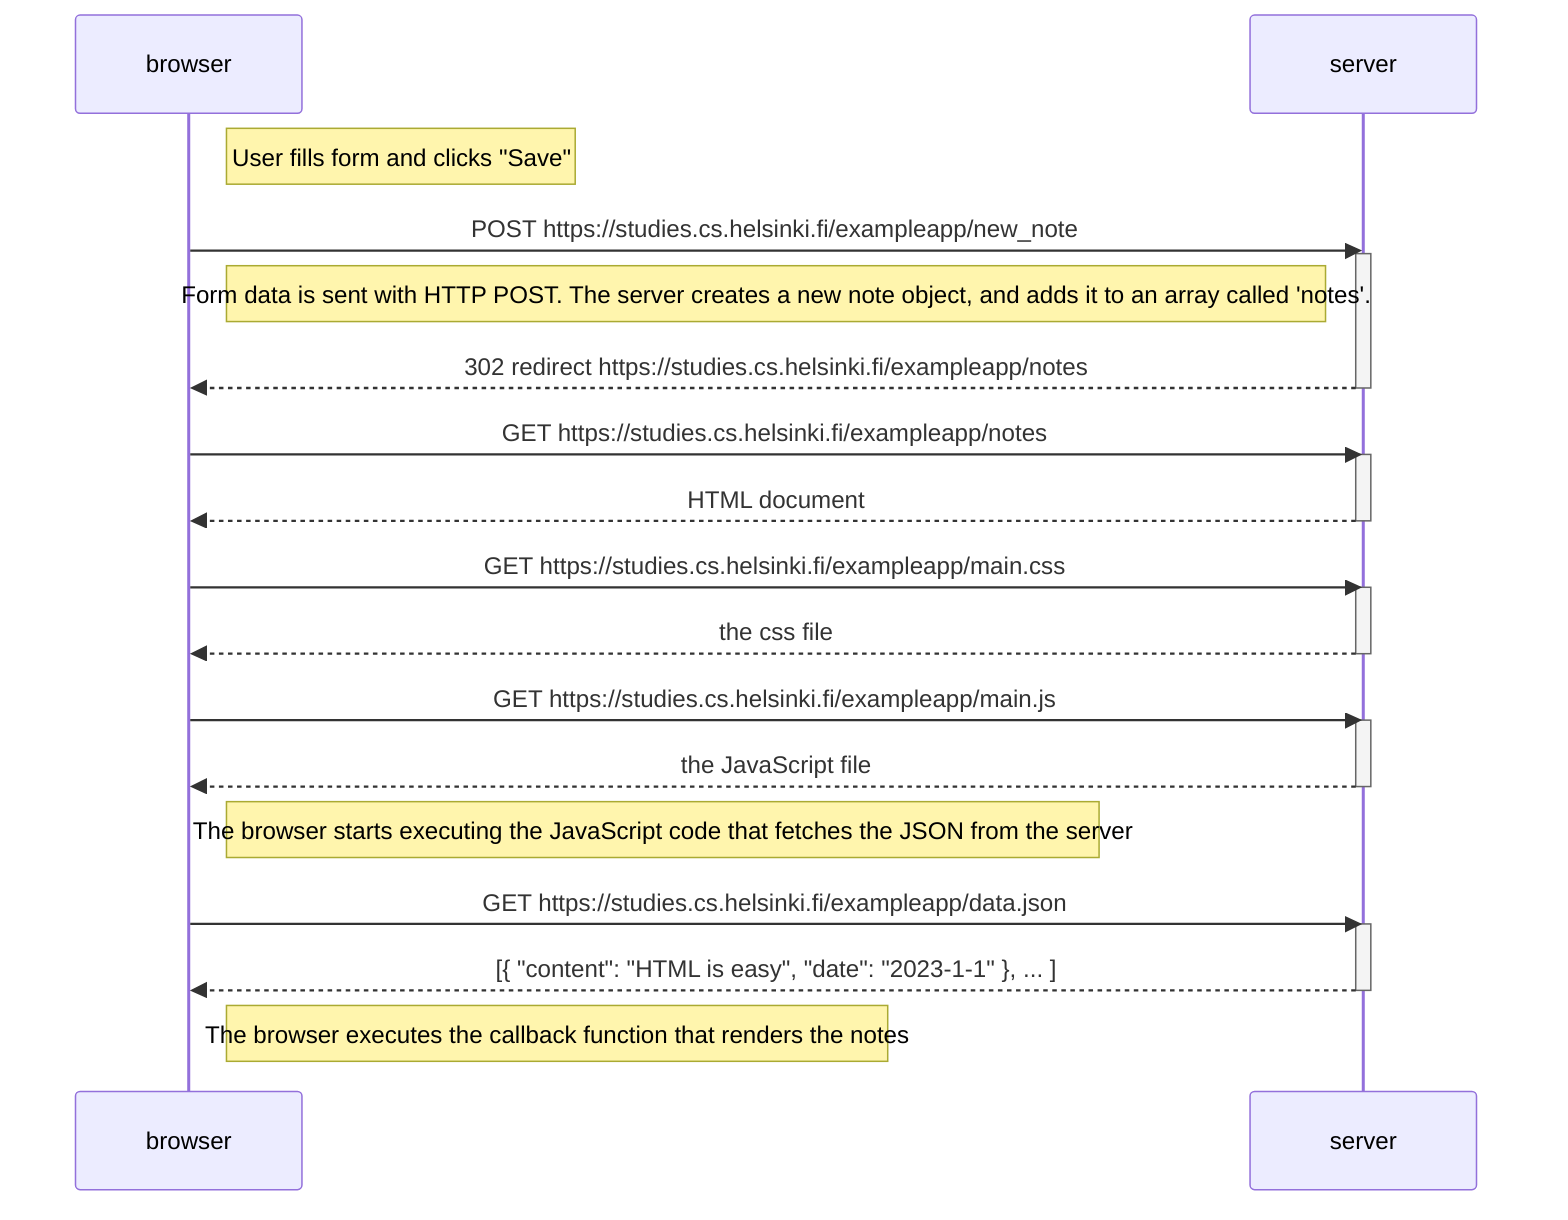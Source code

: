 sequenceDiagram
    participant browser
    participant server

    Note right of browser:  User fills form and clicks "Save"
    browser->>server: POST https://studies.cs.helsinki.fi/exampleapp/new_note
    activate server
    Note right of browser: Form data is sent with HTTP POST. The server creates a new note object, and adds it to an array called 'notes'.
    server-->>browser: 302 redirect https://studies.cs.helsinki.fi/exampleapp/notes
    deactivate server

    browser->>server: GET https://studies.cs.helsinki.fi/exampleapp/notes
    activate server
    server-->>browser: HTML document
    deactivate server

    browser->>server: GET https://studies.cs.helsinki.fi/exampleapp/main.css
    activate server
    server-->>browser: the css file
    deactivate server

    browser->>server: GET https://studies.cs.helsinki.fi/exampleapp/main.js
    activate server
    server-->>browser: the JavaScript file
    deactivate server

    Note right of browser: The browser starts executing the JavaScript code that fetches the JSON from the server
  
    browser->>server: GET https://studies.cs.helsinki.fi/exampleapp/data.json
    activate server
    server-->>browser: [{ "content": "HTML is easy", "date": "2023-1-1" }, ... ]
    deactivate server

    Note right of browser: The browser executes the callback function that renders the notes
